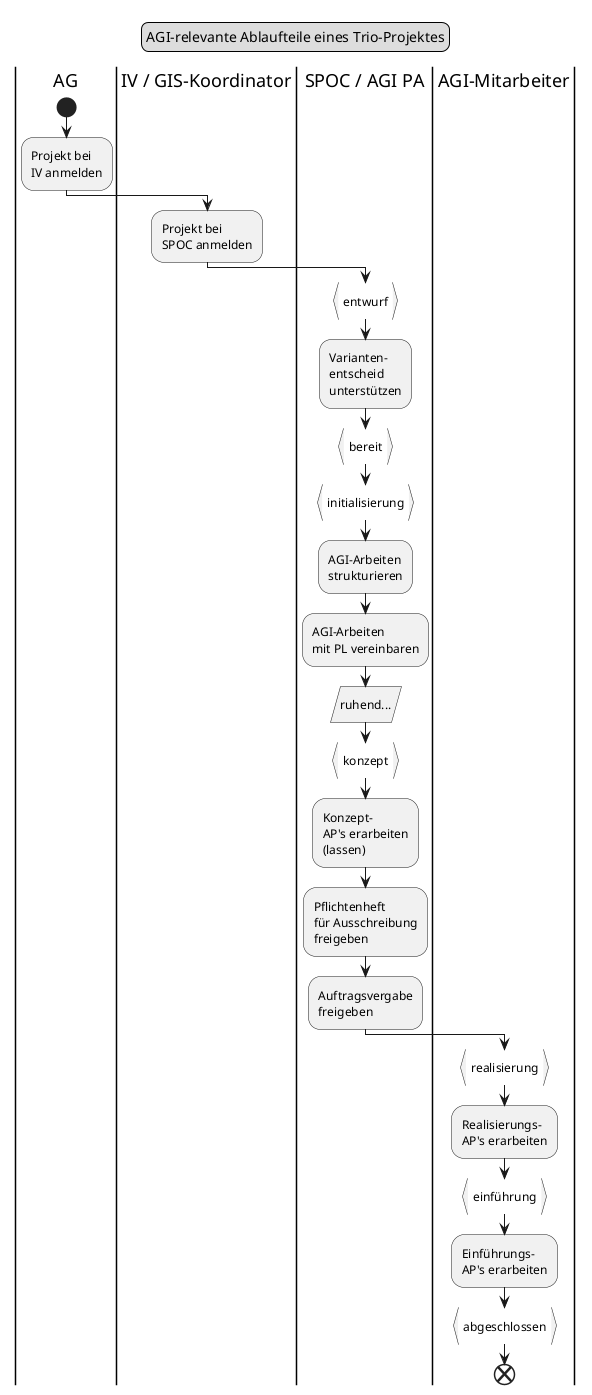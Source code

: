 @startuml
legend top
	AGI-relevante Ablaufteile eines Trio-Projektes
end legend
|AG|
start
:Projekt bei
IV anmelden;
|IV / GIS-Koordinator|
:Projekt bei
SPOC anmelden;
|SPOC / AGI PA|
:entwurf}
:Varianten-
entscheid
unterstützen;
:bereit}
:initialisierung}
:AGI-Arbeiten
strukturieren;
:AGI-Arbeiten
mit PL vereinbaren;
:ruhend.../
:konzept}
:Konzept-
AP's erarbeiten
(lassen);
:Pflichtenheft
für Ausschreibung
freigeben;
:Auftragsvergabe
freigeben;
|AGI-Mitarbeiter|
:realisierung}
:Realisierungs-
AP's erarbeiten;
:einführung}
:Einführungs-
AP's erarbeiten;
:abgeschlossen}
end
@enduml